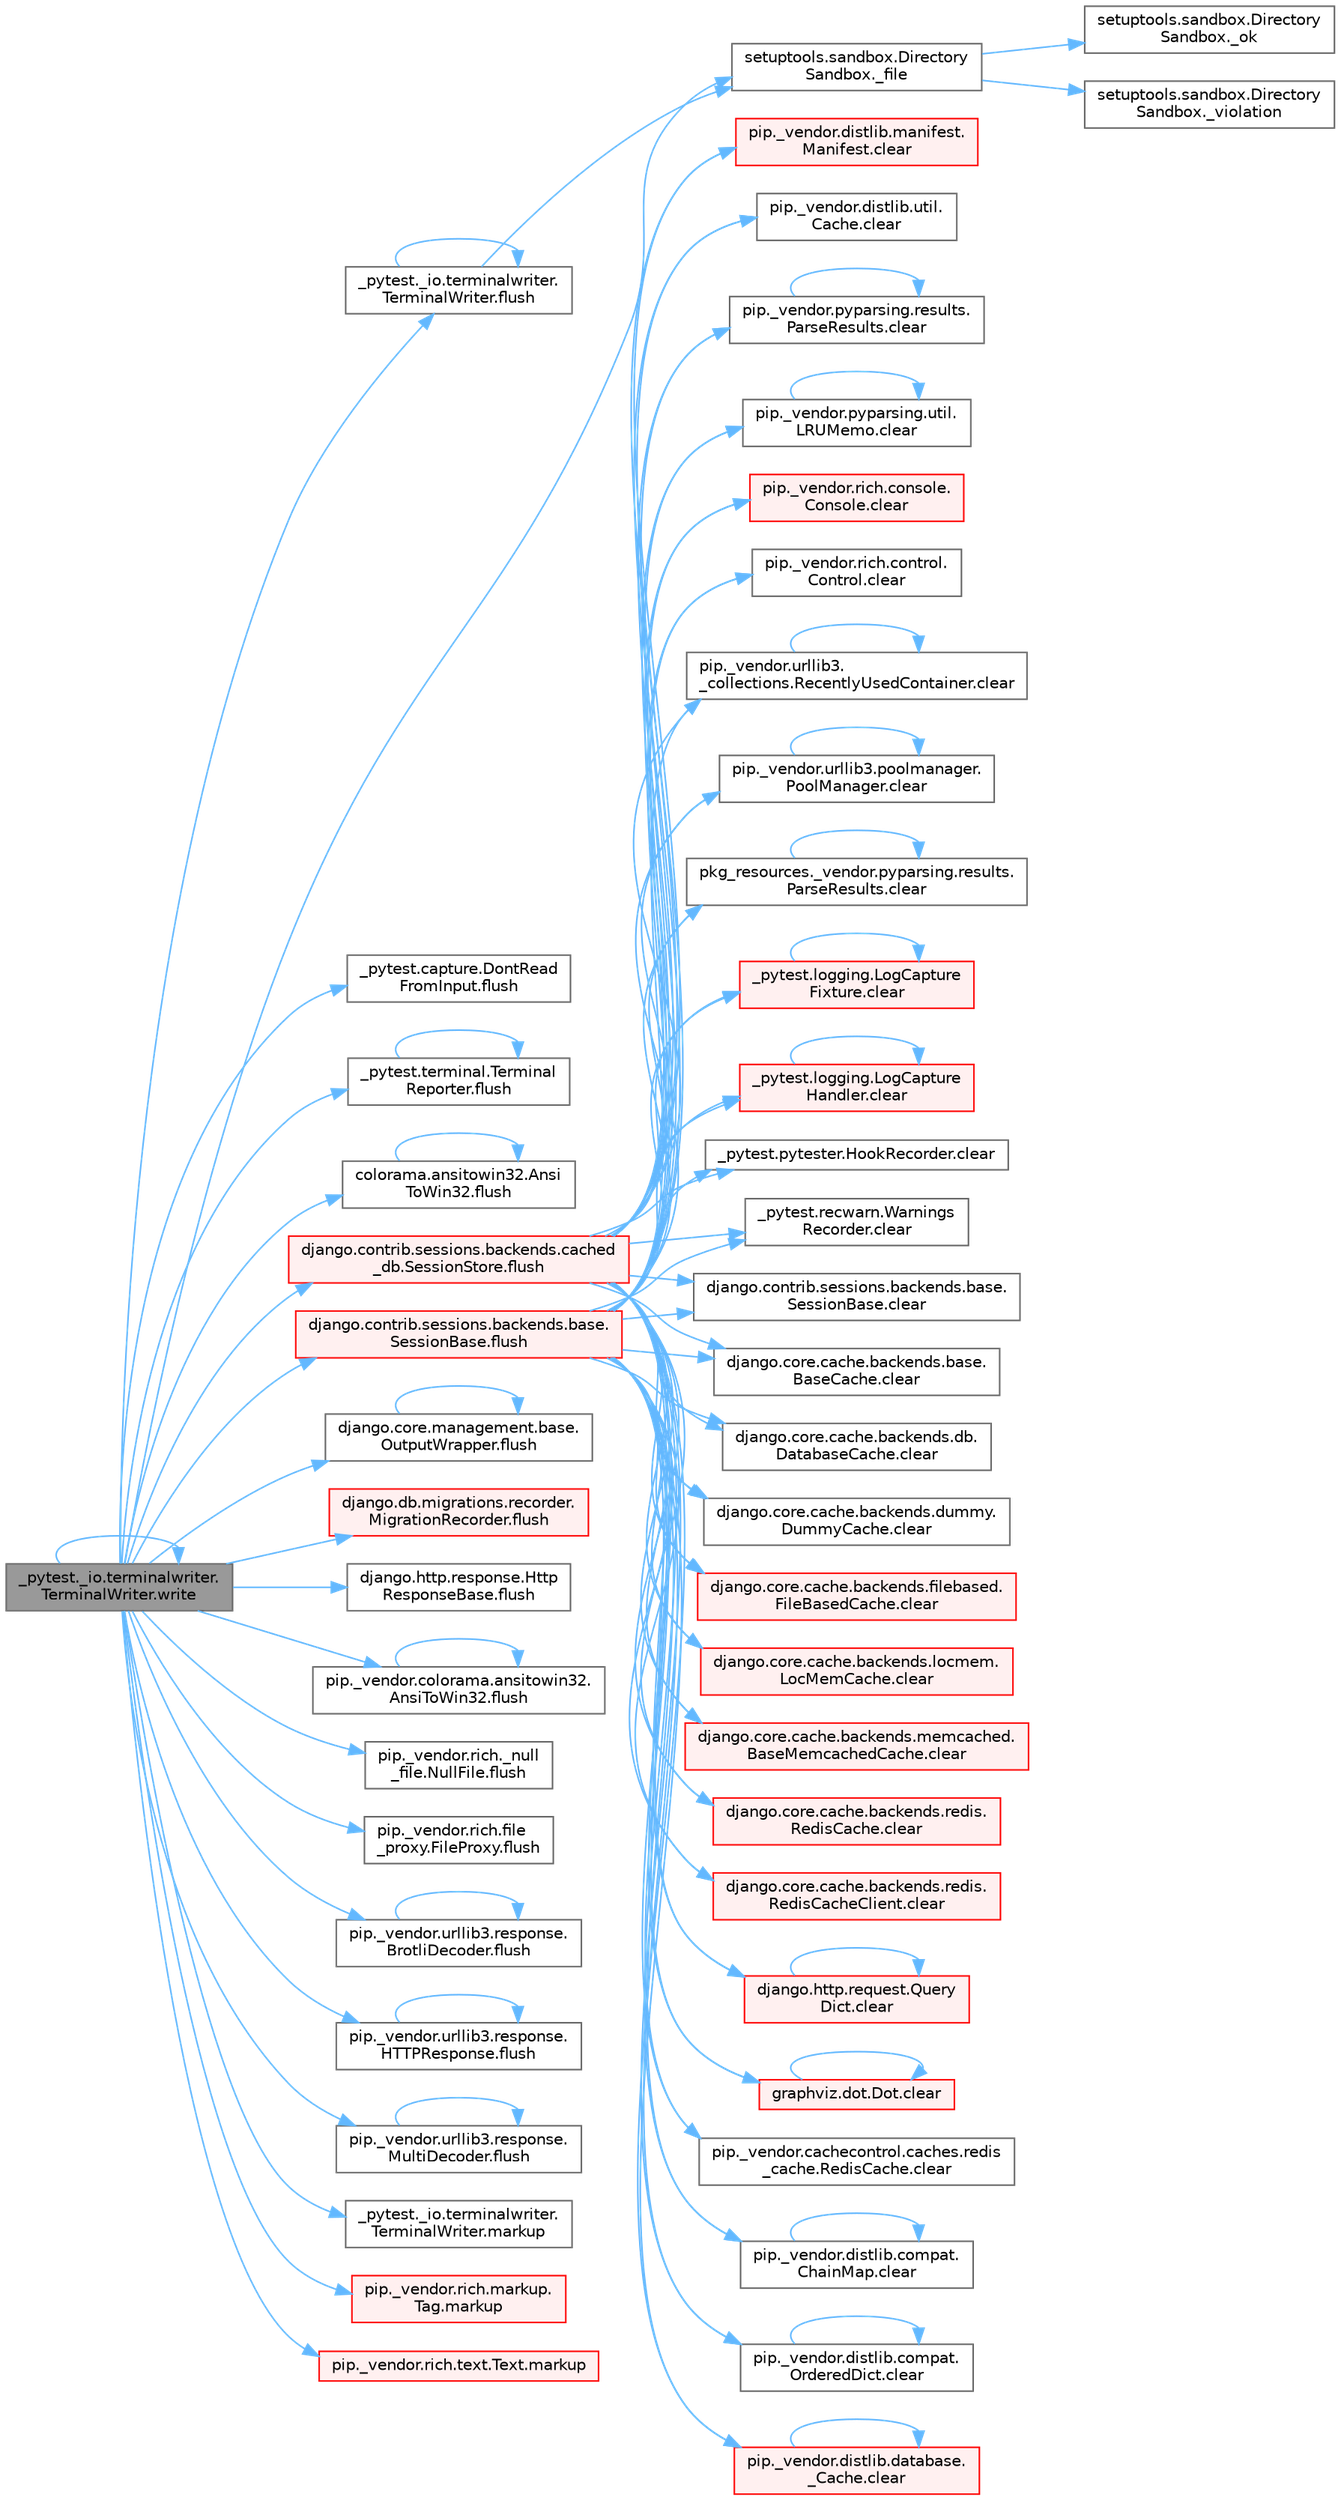digraph "_pytest._io.terminalwriter.TerminalWriter.write"
{
 // LATEX_PDF_SIZE
  bgcolor="transparent";
  edge [fontname=Helvetica,fontsize=10,labelfontname=Helvetica,labelfontsize=10];
  node [fontname=Helvetica,fontsize=10,shape=box,height=0.2,width=0.4];
  rankdir="LR";
  Node1 [id="Node000001",label="_pytest._io.terminalwriter.\lTerminalWriter.write",height=0.2,width=0.4,color="gray40", fillcolor="grey60", style="filled", fontcolor="black",tooltip=" "];
  Node1 -> Node2 [id="edge1_Node000001_Node000002",color="steelblue1",style="solid",tooltip=" "];
  Node2 [id="Node000002",label="setuptools.sandbox.Directory\lSandbox._file",height=0.2,width=0.4,color="grey40", fillcolor="white", style="filled",URL="$classsetuptools_1_1sandbox_1_1_directory_sandbox.html#acf799106ef73553cbfdf57cc16babd98",tooltip=" "];
  Node2 -> Node3 [id="edge2_Node000002_Node000003",color="steelblue1",style="solid",tooltip=" "];
  Node3 [id="Node000003",label="setuptools.sandbox.Directory\lSandbox._ok",height=0.2,width=0.4,color="grey40", fillcolor="white", style="filled",URL="$classsetuptools_1_1sandbox_1_1_directory_sandbox.html#abfdcff9b89e73dd53456f61f8e4faffe",tooltip=" "];
  Node2 -> Node4 [id="edge3_Node000002_Node000004",color="steelblue1",style="solid",tooltip=" "];
  Node4 [id="Node000004",label="setuptools.sandbox.Directory\lSandbox._violation",height=0.2,width=0.4,color="grey40", fillcolor="white", style="filled",URL="$classsetuptools_1_1sandbox_1_1_directory_sandbox.html#a8c89d3b8ec435167b115d5baa50e244f",tooltip=" "];
  Node1 -> Node5 [id="edge4_Node000001_Node000005",color="steelblue1",style="solid",tooltip=" "];
  Node5 [id="Node000005",label="_pytest._io.terminalwriter.\lTerminalWriter.flush",height=0.2,width=0.4,color="grey40", fillcolor="white", style="filled",URL="$class__pytest_1_1__io_1_1terminalwriter_1_1_terminal_writer.html#a843da9eb57c455ee17b0aac062288702",tooltip=" "];
  Node5 -> Node2 [id="edge5_Node000005_Node000002",color="steelblue1",style="solid",tooltip=" "];
  Node5 -> Node5 [id="edge6_Node000005_Node000005",color="steelblue1",style="solid",tooltip=" "];
  Node1 -> Node6 [id="edge7_Node000001_Node000006",color="steelblue1",style="solid",tooltip=" "];
  Node6 [id="Node000006",label="_pytest.capture.DontRead\lFromInput.flush",height=0.2,width=0.4,color="grey40", fillcolor="white", style="filled",URL="$class__pytest_1_1capture_1_1_dont_read_from_input.html#a077768fd4551ea4669db05b09e56435b",tooltip=" "];
  Node1 -> Node7 [id="edge8_Node000001_Node000007",color="steelblue1",style="solid",tooltip=" "];
  Node7 [id="Node000007",label="_pytest.terminal.Terminal\lReporter.flush",height=0.2,width=0.4,color="grey40", fillcolor="white", style="filled",URL="$class__pytest_1_1terminal_1_1_terminal_reporter.html#ac64ff3675724a2a61394acac1ac093bd",tooltip=" "];
  Node7 -> Node7 [id="edge9_Node000007_Node000007",color="steelblue1",style="solid",tooltip=" "];
  Node1 -> Node8 [id="edge10_Node000001_Node000008",color="steelblue1",style="solid",tooltip=" "];
  Node8 [id="Node000008",label="colorama.ansitowin32.Ansi\lToWin32.flush",height=0.2,width=0.4,color="grey40", fillcolor="white", style="filled",URL="$classcolorama_1_1ansitowin32_1_1_ansi_to_win32.html#a689ccc4c4f6f7ee486e9d40cf0fb2679",tooltip=" "];
  Node8 -> Node8 [id="edge11_Node000008_Node000008",color="steelblue1",style="solid",tooltip=" "];
  Node1 -> Node9 [id="edge12_Node000001_Node000009",color="steelblue1",style="solid",tooltip=" "];
  Node9 [id="Node000009",label="django.contrib.sessions.backends.base.\lSessionBase.flush",height=0.2,width=0.4,color="red", fillcolor="#FFF0F0", style="filled",URL="$classdjango_1_1contrib_1_1sessions_1_1backends_1_1base_1_1_session_base.html#a915ab38003d5f0be1ce9f849583910bb",tooltip=" "];
  Node9 -> Node10 [id="edge13_Node000009_Node000010",color="steelblue1",style="solid",tooltip=" "];
  Node10 [id="Node000010",label="_pytest.logging.LogCapture\lFixture.clear",height=0.2,width=0.4,color="red", fillcolor="#FFF0F0", style="filled",URL="$class__pytest_1_1logging_1_1_log_capture_fixture.html#ae1d5f85c897b637582ba1fc528c957b2",tooltip=" "];
  Node10 -> Node10 [id="edge14_Node000010_Node000010",color="steelblue1",style="solid",tooltip=" "];
  Node9 -> Node12 [id="edge15_Node000009_Node000012",color="steelblue1",style="solid",tooltip=" "];
  Node12 [id="Node000012",label="_pytest.logging.LogCapture\lHandler.clear",height=0.2,width=0.4,color="red", fillcolor="#FFF0F0", style="filled",URL="$class__pytest_1_1logging_1_1_log_capture_handler.html#ace280d99c67150fd06c5e96423ba321b",tooltip=" "];
  Node12 -> Node12 [id="edge16_Node000012_Node000012",color="steelblue1",style="solid",tooltip=" "];
  Node9 -> Node319 [id="edge17_Node000009_Node000319",color="steelblue1",style="solid",tooltip=" "];
  Node319 [id="Node000319",label="_pytest.pytester.HookRecorder.clear",height=0.2,width=0.4,color="grey40", fillcolor="white", style="filled",URL="$class__pytest_1_1pytester_1_1_hook_recorder.html#ace9cadc17e50ce92135ce95e9cd4840c",tooltip=" "];
  Node9 -> Node320 [id="edge18_Node000009_Node000320",color="steelblue1",style="solid",tooltip=" "];
  Node320 [id="Node000320",label="_pytest.recwarn.Warnings\lRecorder.clear",height=0.2,width=0.4,color="grey40", fillcolor="white", style="filled",URL="$class__pytest_1_1recwarn_1_1_warnings_recorder.html#a855636d2352b31c057db58cf8bd00a5f",tooltip=" "];
  Node9 -> Node321 [id="edge19_Node000009_Node000321",color="steelblue1",style="solid",tooltip=" "];
  Node321 [id="Node000321",label="django.contrib.sessions.backends.base.\lSessionBase.clear",height=0.2,width=0.4,color="grey40", fillcolor="white", style="filled",URL="$classdjango_1_1contrib_1_1sessions_1_1backends_1_1base_1_1_session_base.html#af73c950d34ba4e5b8023a29c562a7583",tooltip=" "];
  Node9 -> Node322 [id="edge20_Node000009_Node000322",color="steelblue1",style="solid",tooltip=" "];
  Node322 [id="Node000322",label="django.core.cache.backends.base.\lBaseCache.clear",height=0.2,width=0.4,color="grey40", fillcolor="white", style="filled",URL="$classdjango_1_1core_1_1cache_1_1backends_1_1base_1_1_base_cache.html#a3c05b007431b2d757eb31f2df58d5840",tooltip=" "];
  Node9 -> Node323 [id="edge21_Node000009_Node000323",color="steelblue1",style="solid",tooltip=" "];
  Node323 [id="Node000323",label="django.core.cache.backends.db.\lDatabaseCache.clear",height=0.2,width=0.4,color="grey40", fillcolor="white", style="filled",URL="$classdjango_1_1core_1_1cache_1_1backends_1_1db_1_1_database_cache.html#a2e1999d0369363fbf2d194b636881d02",tooltip=" "];
  Node9 -> Node324 [id="edge22_Node000009_Node000324",color="steelblue1",style="solid",tooltip=" "];
  Node324 [id="Node000324",label="django.core.cache.backends.dummy.\lDummyCache.clear",height=0.2,width=0.4,color="grey40", fillcolor="white", style="filled",URL="$classdjango_1_1core_1_1cache_1_1backends_1_1dummy_1_1_dummy_cache.html#abb1ed9ca818119fda55950daaf95376a",tooltip=" "];
  Node9 -> Node325 [id="edge23_Node000009_Node000325",color="steelblue1",style="solid",tooltip=" "];
  Node325 [id="Node000325",label="django.core.cache.backends.filebased.\lFileBasedCache.clear",height=0.2,width=0.4,color="red", fillcolor="#FFF0F0", style="filled",URL="$classdjango_1_1core_1_1cache_1_1backends_1_1filebased_1_1_file_based_cache.html#a5ef508441cb4efd19dca2faafa249ee0",tooltip=" "];
  Node9 -> Node1149 [id="edge24_Node000009_Node001149",color="steelblue1",style="solid",tooltip=" "];
  Node1149 [id="Node001149",label="django.core.cache.backends.locmem.\lLocMemCache.clear",height=0.2,width=0.4,color="red", fillcolor="#FFF0F0", style="filled",URL="$classdjango_1_1core_1_1cache_1_1backends_1_1locmem_1_1_loc_mem_cache.html#a929bad1fce4b534e368548b4dee5698f",tooltip=" "];
  Node9 -> Node1150 [id="edge25_Node000009_Node001150",color="steelblue1",style="solid",tooltip=" "];
  Node1150 [id="Node001150",label="django.core.cache.backends.memcached.\lBaseMemcachedCache.clear",height=0.2,width=0.4,color="red", fillcolor="#FFF0F0", style="filled",URL="$classdjango_1_1core_1_1cache_1_1backends_1_1memcached_1_1_base_memcached_cache.html#a4a2cecf926a596317505f2332628f27e",tooltip=" "];
  Node9 -> Node1151 [id="edge26_Node000009_Node001151",color="steelblue1",style="solid",tooltip=" "];
  Node1151 [id="Node001151",label="django.core.cache.backends.redis.\lRedisCache.clear",height=0.2,width=0.4,color="red", fillcolor="#FFF0F0", style="filled",URL="$classdjango_1_1core_1_1cache_1_1backends_1_1redis_1_1_redis_cache.html#a715f0e1c2c44f1d79279916b50ffb682",tooltip=" "];
  Node9 -> Node1152 [id="edge27_Node000009_Node001152",color="steelblue1",style="solid",tooltip=" "];
  Node1152 [id="Node001152",label="django.core.cache.backends.redis.\lRedisCacheClient.clear",height=0.2,width=0.4,color="red", fillcolor="#FFF0F0", style="filled",URL="$classdjango_1_1core_1_1cache_1_1backends_1_1redis_1_1_redis_cache_client.html#aeaa14fd87f6d60367334717b61ba5993",tooltip=" "];
  Node9 -> Node1156 [id="edge28_Node000009_Node001156",color="steelblue1",style="solid",tooltip=" "];
  Node1156 [id="Node001156",label="django.http.request.Query\lDict.clear",height=0.2,width=0.4,color="red", fillcolor="#FFF0F0", style="filled",URL="$classdjango_1_1http_1_1request_1_1_query_dict.html#a4493c6f63cb878cb379efa44fea5722f",tooltip=" "];
  Node1156 -> Node1156 [id="edge29_Node001156_Node001156",color="steelblue1",style="solid",tooltip=" "];
  Node9 -> Node1158 [id="edge30_Node000009_Node001158",color="steelblue1",style="solid",tooltip=" "];
  Node1158 [id="Node001158",label="graphviz.dot.Dot.clear",height=0.2,width=0.4,color="red", fillcolor="#FFF0F0", style="filled",URL="$classgraphviz_1_1dot_1_1_dot.html#a3739c3ecf0ed2c2ea589738870819ef0",tooltip=" "];
  Node1158 -> Node1158 [id="edge31_Node001158_Node001158",color="steelblue1",style="solid",tooltip=" "];
  Node9 -> Node1163 [id="edge32_Node000009_Node001163",color="steelblue1",style="solid",tooltip=" "];
  Node1163 [id="Node001163",label="pip._vendor.cachecontrol.caches.redis\l_cache.RedisCache.clear",height=0.2,width=0.4,color="grey40", fillcolor="white", style="filled",URL="$classpip_1_1__vendor_1_1cachecontrol_1_1caches_1_1redis__cache_1_1_redis_cache.html#a217ee5834664749fd4d9cc65de5c7a4f",tooltip=" "];
  Node9 -> Node1164 [id="edge33_Node000009_Node001164",color="steelblue1",style="solid",tooltip=" "];
  Node1164 [id="Node001164",label="pip._vendor.distlib.compat.\lChainMap.clear",height=0.2,width=0.4,color="grey40", fillcolor="white", style="filled",URL="$classpip_1_1__vendor_1_1distlib_1_1compat_1_1_chain_map.html#a1694ad9f6888c7a6dce00cebd0cd08f4",tooltip=" "];
  Node1164 -> Node1164 [id="edge34_Node001164_Node001164",color="steelblue1",style="solid",tooltip=" "];
  Node9 -> Node1165 [id="edge35_Node000009_Node001165",color="steelblue1",style="solid",tooltip=" "];
  Node1165 [id="Node001165",label="pip._vendor.distlib.compat.\lOrderedDict.clear",height=0.2,width=0.4,color="grey40", fillcolor="white", style="filled",URL="$classpip_1_1__vendor_1_1distlib_1_1compat_1_1_ordered_dict.html#a60b69880d95dca03203124a6ea0cac94",tooltip=" "];
  Node1165 -> Node1165 [id="edge36_Node001165_Node001165",color="steelblue1",style="solid",tooltip=" "];
  Node9 -> Node1166 [id="edge37_Node000009_Node001166",color="steelblue1",style="solid",tooltip=" "];
  Node1166 [id="Node001166",label="pip._vendor.distlib.database.\l_Cache.clear",height=0.2,width=0.4,color="red", fillcolor="#FFF0F0", style="filled",URL="$classpip_1_1__vendor_1_1distlib_1_1database_1_1___cache.html#af81ee07ea1881ddaf69c99c4a2c9df41",tooltip=" "];
  Node1166 -> Node1166 [id="edge38_Node001166_Node001166",color="steelblue1",style="solid",tooltip=" "];
  Node9 -> Node1174 [id="edge39_Node000009_Node001174",color="steelblue1",style="solid",tooltip=" "];
  Node1174 [id="Node001174",label="pip._vendor.distlib.manifest.\lManifest.clear",height=0.2,width=0.4,color="red", fillcolor="#FFF0F0", style="filled",URL="$classpip_1_1__vendor_1_1distlib_1_1manifest_1_1_manifest.html#a415875ee7b2fe97d61f871a97e4ca891",tooltip=" "];
  Node9 -> Node4211 [id="edge40_Node000009_Node004211",color="steelblue1",style="solid",tooltip=" "];
  Node4211 [id="Node004211",label="pip._vendor.distlib.util.\lCache.clear",height=0.2,width=0.4,color="grey40", fillcolor="white", style="filled",URL="$classpip_1_1__vendor_1_1distlib_1_1util_1_1_cache.html#a18b1028244493764ba547e8b2eddfd15",tooltip=" "];
  Node9 -> Node4212 [id="edge41_Node000009_Node004212",color="steelblue1",style="solid",tooltip=" "];
  Node4212 [id="Node004212",label="pip._vendor.pyparsing.results.\lParseResults.clear",height=0.2,width=0.4,color="grey40", fillcolor="white", style="filled",URL="$classpip_1_1__vendor_1_1pyparsing_1_1results_1_1_parse_results.html#a8046849694e7a06573357f3a73bfd311",tooltip=" "];
  Node4212 -> Node4212 [id="edge42_Node004212_Node004212",color="steelblue1",style="solid",tooltip=" "];
  Node9 -> Node4213 [id="edge43_Node000009_Node004213",color="steelblue1",style="solid",tooltip=" "];
  Node4213 [id="Node004213",label="pip._vendor.pyparsing.util.\lLRUMemo.clear",height=0.2,width=0.4,color="grey40", fillcolor="white", style="filled",URL="$classpip_1_1__vendor_1_1pyparsing_1_1util_1_1_l_r_u_memo.html#a303f6eac42dc5558fbfcc3a4c4de31be",tooltip=" "];
  Node4213 -> Node4213 [id="edge44_Node004213_Node004213",color="steelblue1",style="solid",tooltip=" "];
  Node9 -> Node4214 [id="edge45_Node000009_Node004214",color="steelblue1",style="solid",tooltip=" "];
  Node4214 [id="Node004214",label="pip._vendor.rich.console.\lConsole.clear",height=0.2,width=0.4,color="red", fillcolor="#FFF0F0", style="filled",URL="$classpip_1_1__vendor_1_1rich_1_1console_1_1_console.html#a070ad8e3a6105d8de88b03a9e1f3a17f",tooltip=" "];
  Node9 -> Node4217 [id="edge46_Node000009_Node004217",color="steelblue1",style="solid",tooltip=" "];
  Node4217 [id="Node004217",label="pip._vendor.rich.control.\lControl.clear",height=0.2,width=0.4,color="grey40", fillcolor="white", style="filled",URL="$classpip_1_1__vendor_1_1rich_1_1control_1_1_control.html#ae49765e54321334055cb4dcd84ce01e3",tooltip=" "];
  Node9 -> Node4218 [id="edge47_Node000009_Node004218",color="steelblue1",style="solid",tooltip=" "];
  Node4218 [id="Node004218",label="pip._vendor.urllib3.\l_collections.RecentlyUsedContainer.clear",height=0.2,width=0.4,color="grey40", fillcolor="white", style="filled",URL="$classpip_1_1__vendor_1_1urllib3_1_1__collections_1_1_recently_used_container.html#a3887543985b3c77ec6f250b0b4fe1087",tooltip=" "];
  Node4218 -> Node4218 [id="edge48_Node004218_Node004218",color="steelblue1",style="solid",tooltip=" "];
  Node9 -> Node4219 [id="edge49_Node000009_Node004219",color="steelblue1",style="solid",tooltip=" "];
  Node4219 [id="Node004219",label="pip._vendor.urllib3.poolmanager.\lPoolManager.clear",height=0.2,width=0.4,color="grey40", fillcolor="white", style="filled",URL="$classpip_1_1__vendor_1_1urllib3_1_1poolmanager_1_1_pool_manager.html#a76ed608f5b72a93df2f723b07766d204",tooltip=" "];
  Node4219 -> Node4219 [id="edge50_Node004219_Node004219",color="steelblue1",style="solid",tooltip=" "];
  Node9 -> Node4220 [id="edge51_Node000009_Node004220",color="steelblue1",style="solid",tooltip=" "];
  Node4220 [id="Node004220",label="pkg_resources._vendor.pyparsing.results.\lParseResults.clear",height=0.2,width=0.4,color="grey40", fillcolor="white", style="filled",URL="$classpkg__resources_1_1__vendor_1_1pyparsing_1_1results_1_1_parse_results.html#a398d96ac9f24cc7dfb22154c0874280f",tooltip=" "];
  Node4220 -> Node4220 [id="edge52_Node004220_Node004220",color="steelblue1",style="solid",tooltip=" "];
  Node1 -> Node1148 [id="edge53_Node000001_Node001148",color="steelblue1",style="solid",tooltip=" "];
  Node1148 [id="Node001148",label="django.contrib.sessions.backends.cached\l_db.SessionStore.flush",height=0.2,width=0.4,color="red", fillcolor="#FFF0F0", style="filled",URL="$classdjango_1_1contrib_1_1sessions_1_1backends_1_1cached__db_1_1_session_store.html#a6df5f77231b222833b8d76f1a4b0c57d",tooltip=" "];
  Node1148 -> Node10 [id="edge54_Node001148_Node000010",color="steelblue1",style="solid",tooltip=" "];
  Node1148 -> Node12 [id="edge55_Node001148_Node000012",color="steelblue1",style="solid",tooltip=" "];
  Node1148 -> Node319 [id="edge56_Node001148_Node000319",color="steelblue1",style="solid",tooltip=" "];
  Node1148 -> Node320 [id="edge57_Node001148_Node000320",color="steelblue1",style="solid",tooltip=" "];
  Node1148 -> Node321 [id="edge58_Node001148_Node000321",color="steelblue1",style="solid",tooltip=" "];
  Node1148 -> Node322 [id="edge59_Node001148_Node000322",color="steelblue1",style="solid",tooltip=" "];
  Node1148 -> Node323 [id="edge60_Node001148_Node000323",color="steelblue1",style="solid",tooltip=" "];
  Node1148 -> Node324 [id="edge61_Node001148_Node000324",color="steelblue1",style="solid",tooltip=" "];
  Node1148 -> Node325 [id="edge62_Node001148_Node000325",color="steelblue1",style="solid",tooltip=" "];
  Node1148 -> Node1149 [id="edge63_Node001148_Node001149",color="steelblue1",style="solid",tooltip=" "];
  Node1148 -> Node1150 [id="edge64_Node001148_Node001150",color="steelblue1",style="solid",tooltip=" "];
  Node1148 -> Node1151 [id="edge65_Node001148_Node001151",color="steelblue1",style="solid",tooltip=" "];
  Node1148 -> Node1152 [id="edge66_Node001148_Node001152",color="steelblue1",style="solid",tooltip=" "];
  Node1148 -> Node1156 [id="edge67_Node001148_Node001156",color="steelblue1",style="solid",tooltip=" "];
  Node1148 -> Node1158 [id="edge68_Node001148_Node001158",color="steelblue1",style="solid",tooltip=" "];
  Node1148 -> Node1163 [id="edge69_Node001148_Node001163",color="steelblue1",style="solid",tooltip=" "];
  Node1148 -> Node1164 [id="edge70_Node001148_Node001164",color="steelblue1",style="solid",tooltip=" "];
  Node1148 -> Node1165 [id="edge71_Node001148_Node001165",color="steelblue1",style="solid",tooltip=" "];
  Node1148 -> Node1166 [id="edge72_Node001148_Node001166",color="steelblue1",style="solid",tooltip=" "];
  Node1148 -> Node1174 [id="edge73_Node001148_Node001174",color="steelblue1",style="solid",tooltip=" "];
  Node1148 -> Node4211 [id="edge74_Node001148_Node004211",color="steelblue1",style="solid",tooltip=" "];
  Node1148 -> Node4212 [id="edge75_Node001148_Node004212",color="steelblue1",style="solid",tooltip=" "];
  Node1148 -> Node4213 [id="edge76_Node001148_Node004213",color="steelblue1",style="solid",tooltip=" "];
  Node1148 -> Node4214 [id="edge77_Node001148_Node004214",color="steelblue1",style="solid",tooltip=" "];
  Node1148 -> Node4217 [id="edge78_Node001148_Node004217",color="steelblue1",style="solid",tooltip=" "];
  Node1148 -> Node4218 [id="edge79_Node001148_Node004218",color="steelblue1",style="solid",tooltip=" "];
  Node1148 -> Node4219 [id="edge80_Node001148_Node004219",color="steelblue1",style="solid",tooltip=" "];
  Node1148 -> Node4220 [id="edge81_Node001148_Node004220",color="steelblue1",style="solid",tooltip=" "];
  Node1 -> Node4226 [id="edge82_Node000001_Node004226",color="steelblue1",style="solid",tooltip=" "];
  Node4226 [id="Node004226",label="django.core.management.base.\lOutputWrapper.flush",height=0.2,width=0.4,color="grey40", fillcolor="white", style="filled",URL="$classdjango_1_1core_1_1management_1_1base_1_1_output_wrapper.html#ae647845a3c38571bd0a4fa624f653313",tooltip=" "];
  Node4226 -> Node4226 [id="edge83_Node004226_Node004226",color="steelblue1",style="solid",tooltip=" "];
  Node1 -> Node4227 [id="edge84_Node000001_Node004227",color="steelblue1",style="solid",tooltip=" "];
  Node4227 [id="Node004227",label="django.db.migrations.recorder.\lMigrationRecorder.flush",height=0.2,width=0.4,color="red", fillcolor="#FFF0F0", style="filled",URL="$classdjango_1_1db_1_1migrations_1_1recorder_1_1_migration_recorder.html#a46c32aba79d6d83c8322aa77a3de6017",tooltip=" "];
  Node1 -> Node4230 [id="edge85_Node000001_Node004230",color="steelblue1",style="solid",tooltip=" "];
  Node4230 [id="Node004230",label="django.http.response.Http\lResponseBase.flush",height=0.2,width=0.4,color="grey40", fillcolor="white", style="filled",URL="$classdjango_1_1http_1_1response_1_1_http_response_base.html#a6af6444fa18f11aeee4df9bb108727c1",tooltip=" "];
  Node1 -> Node3967 [id="edge86_Node000001_Node003967",color="steelblue1",style="solid",tooltip=" "];
  Node3967 [id="Node003967",label="pip._vendor.colorama.ansitowin32.\lAnsiToWin32.flush",height=0.2,width=0.4,color="grey40", fillcolor="white", style="filled",URL="$classpip_1_1__vendor_1_1colorama_1_1ansitowin32_1_1_ansi_to_win32.html#a96b04357c7430abf89e3448e1d33704b",tooltip=" "];
  Node3967 -> Node3967 [id="edge87_Node003967_Node003967",color="steelblue1",style="solid",tooltip=" "];
  Node1 -> Node4231 [id="edge88_Node000001_Node004231",color="steelblue1",style="solid",tooltip=" "];
  Node4231 [id="Node004231",label="pip._vendor.rich._null\l_file.NullFile.flush",height=0.2,width=0.4,color="grey40", fillcolor="white", style="filled",URL="$classpip_1_1__vendor_1_1rich_1_1__null__file_1_1_null_file.html#adadf10a82fdb12caa43abd51d51e980f",tooltip=" "];
  Node1 -> Node4232 [id="edge89_Node000001_Node004232",color="steelblue1",style="solid",tooltip=" "];
  Node4232 [id="Node004232",label="pip._vendor.rich.file\l_proxy.FileProxy.flush",height=0.2,width=0.4,color="grey40", fillcolor="white", style="filled",URL="$classpip_1_1__vendor_1_1rich_1_1file__proxy_1_1_file_proxy.html#af9df24b30b10915478c4224d64b42339",tooltip=" "];
  Node1 -> Node4233 [id="edge90_Node000001_Node004233",color="steelblue1",style="solid",tooltip=" "];
  Node4233 [id="Node004233",label="pip._vendor.urllib3.response.\lBrotliDecoder.flush",height=0.2,width=0.4,color="grey40", fillcolor="white", style="filled",URL="$classpip_1_1__vendor_1_1urllib3_1_1response_1_1_brotli_decoder.html#a065f7ef04d5d05a4274f06ccc2bc3508",tooltip=" "];
  Node4233 -> Node4233 [id="edge91_Node004233_Node004233",color="steelblue1",style="solid",tooltip=" "];
  Node1 -> Node530 [id="edge92_Node000001_Node000530",color="steelblue1",style="solid",tooltip=" "];
  Node530 [id="Node000530",label="pip._vendor.urllib3.response.\lHTTPResponse.flush",height=0.2,width=0.4,color="grey40", fillcolor="white", style="filled",URL="$classpip_1_1__vendor_1_1urllib3_1_1response_1_1_h_t_t_p_response.html#a6d7b7138abe76f737277901c92166a8e",tooltip=" "];
  Node530 -> Node530 [id="edge93_Node000530_Node000530",color="steelblue1",style="solid",tooltip=" "];
  Node1 -> Node4234 [id="edge94_Node000001_Node004234",color="steelblue1",style="solid",tooltip=" "];
  Node4234 [id="Node004234",label="pip._vendor.urllib3.response.\lMultiDecoder.flush",height=0.2,width=0.4,color="grey40", fillcolor="white", style="filled",URL="$classpip_1_1__vendor_1_1urllib3_1_1response_1_1_multi_decoder.html#abdc13dcfe4faef9e95bfe75ad9af208d",tooltip=" "];
  Node4234 -> Node4234 [id="edge95_Node004234_Node004234",color="steelblue1",style="solid",tooltip=" "];
  Node1 -> Node3741 [id="edge96_Node000001_Node003741",color="steelblue1",style="solid",tooltip=" "];
  Node3741 [id="Node003741",label="_pytest._io.terminalwriter.\lTerminalWriter.markup",height=0.2,width=0.4,color="grey40", fillcolor="white", style="filled",URL="$class__pytest_1_1__io_1_1terminalwriter_1_1_terminal_writer.html#acc77d21ac13979a57dcb6ced7dbe2587",tooltip=" "];
  Node1 -> Node3742 [id="edge97_Node000001_Node003742",color="steelblue1",style="solid",tooltip=" "];
  Node3742 [id="Node003742",label="pip._vendor.rich.markup.\lTag.markup",height=0.2,width=0.4,color="red", fillcolor="#FFF0F0", style="filled",URL="$classpip_1_1__vendor_1_1rich_1_1markup_1_1_tag.html#a1722e347d06673b835e29af70bf349ac",tooltip=" "];
  Node1 -> Node3747 [id="edge98_Node000001_Node003747",color="steelblue1",style="solid",tooltip=" "];
  Node3747 [id="Node003747",label="pip._vendor.rich.text.Text.markup",height=0.2,width=0.4,color="red", fillcolor="#FFF0F0", style="filled",URL="$classpip_1_1__vendor_1_1rich_1_1text_1_1_text.html#a09b0f0a151cbe4c0509d5c78baf2eadd",tooltip=" "];
  Node1 -> Node1 [id="edge99_Node000001_Node000001",color="steelblue1",style="solid",tooltip=" "];
}
